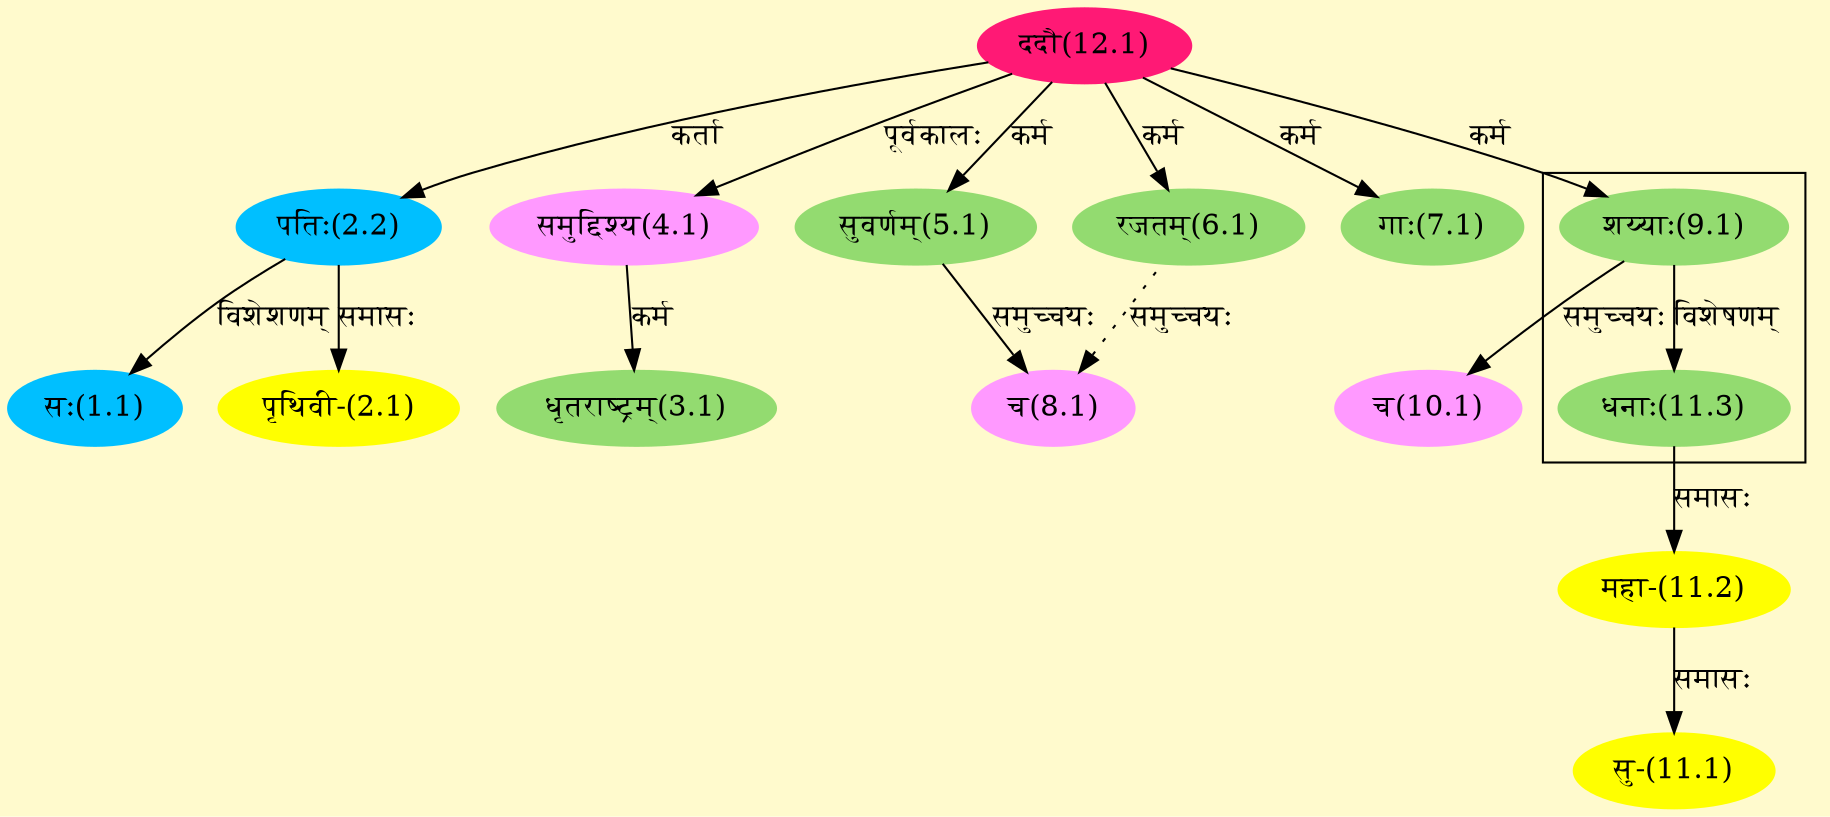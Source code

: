 digraph G{
rankdir=BT;
 compound=true;
 bgcolor="lemonchiffon1";

subgraph cluster_1{
Node11_3 [style=filled, color="#93DB70" label = "धनाः(11.3)"]
Node9_1 [style=filled, color="#93DB70" label = "शय्याः(9.1)"]

}
Node1_1 [style=filled, color="#00BFFF" label = "सः(1.1)"]
Node2_2 [style=filled, color="#00BFFF" label = "पतिः(2.2)"]
Node2_1 [style=filled, color="#FFFF00" label = "पृथिवी-(2.1)"]
Node12_1 [style=filled, color="#FF1975" label = "ददौ(12.1)"]
Node3_1 [style=filled, color="#93DB70" label = "धृतराष्ट्रम्(3.1)"]
Node4_1 [style=filled, color="#FF99FF" label = "समुद्दिश्य(4.1)"]
Node5_1 [style=filled, color="#93DB70" label = "सुवर्णम्(5.1)"]
Node6_1 [style=filled, color="#93DB70" label = "रजतम्(6.1)"]
Node7_1 [style=filled, color="#93DB70" label = "गाः(7.1)"]
Node8_1 [style=filled, color="#FF99FF" label = "च(8.1)"]
Node9_1 [style=filled, color="#93DB70" label = "शय्याः(9.1)"]
Node10_1 [style=filled, color="#FF99FF" label = "च(10.1)"]
Node11_1 [style=filled, color="#FFFF00" label = "सु-(11.1)"]
Node11_2 [style=filled, color="#FFFF00" label = "महा-(11.2)"]
Node11_3 [style=filled, color="#93DB70" label = "धनाः(11.3)"]
/* Start of Relations section */

Node1_1 -> Node2_2 [  label="विशेशणम्"  dir="back" ]
Node2_1 -> Node2_2 [  label="समासः"  dir="back" ]
Node2_2 -> Node12_1 [  label="कर्ता"  dir="back" ]
Node3_1 -> Node4_1 [  label="कर्म"  dir="back" ]
Node4_1 -> Node12_1 [  label="पूर्वकालः"  dir="back" ]
Node5_1 -> Node12_1 [  label="कर्म"  dir="back" ]
Node6_1 -> Node12_1 [  label="कर्म"  dir="back" ]
Node7_1 -> Node12_1 [  label="कर्म"  dir="back" ]
Node8_1 -> Node5_1 [  label="समुच्चयः"  dir="back" ]
Node8_1 -> Node6_1 [ style=dotted label="समुच्चयः"  dir="back" ]
Node9_1 -> Node12_1 [  label="कर्म"  dir="back" ]
Node10_1 -> Node9_1 [  label="समुच्चयः"  dir="back" ]
Node11_1 -> Node11_2 [  label="समासः"  dir="back" ]
Node11_2 -> Node11_3 [  label="समासः"  dir="back" ]
Node11_3 -> Node9_1 [  label="विशेषणम्"  dir="back" ]
}
